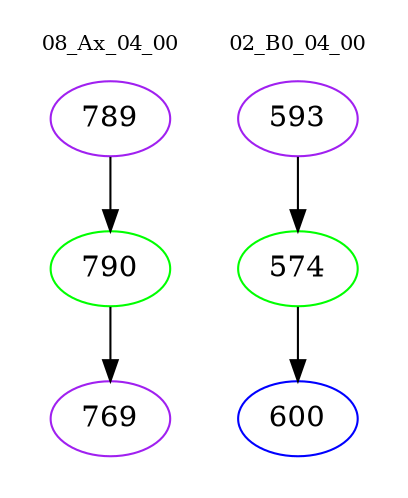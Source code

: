 digraph{
subgraph cluster_0 {
color = white
label = "08_Ax_04_00";
fontsize=10;
T0_789 [label="789", color="purple"]
T0_789 -> T0_790 [color="black"]
T0_790 [label="790", color="green"]
T0_790 -> T0_769 [color="black"]
T0_769 [label="769", color="purple"]
}
subgraph cluster_1 {
color = white
label = "02_B0_04_00";
fontsize=10;
T1_593 [label="593", color="purple"]
T1_593 -> T1_574 [color="black"]
T1_574 [label="574", color="green"]
T1_574 -> T1_600 [color="black"]
T1_600 [label="600", color="blue"]
}
}
